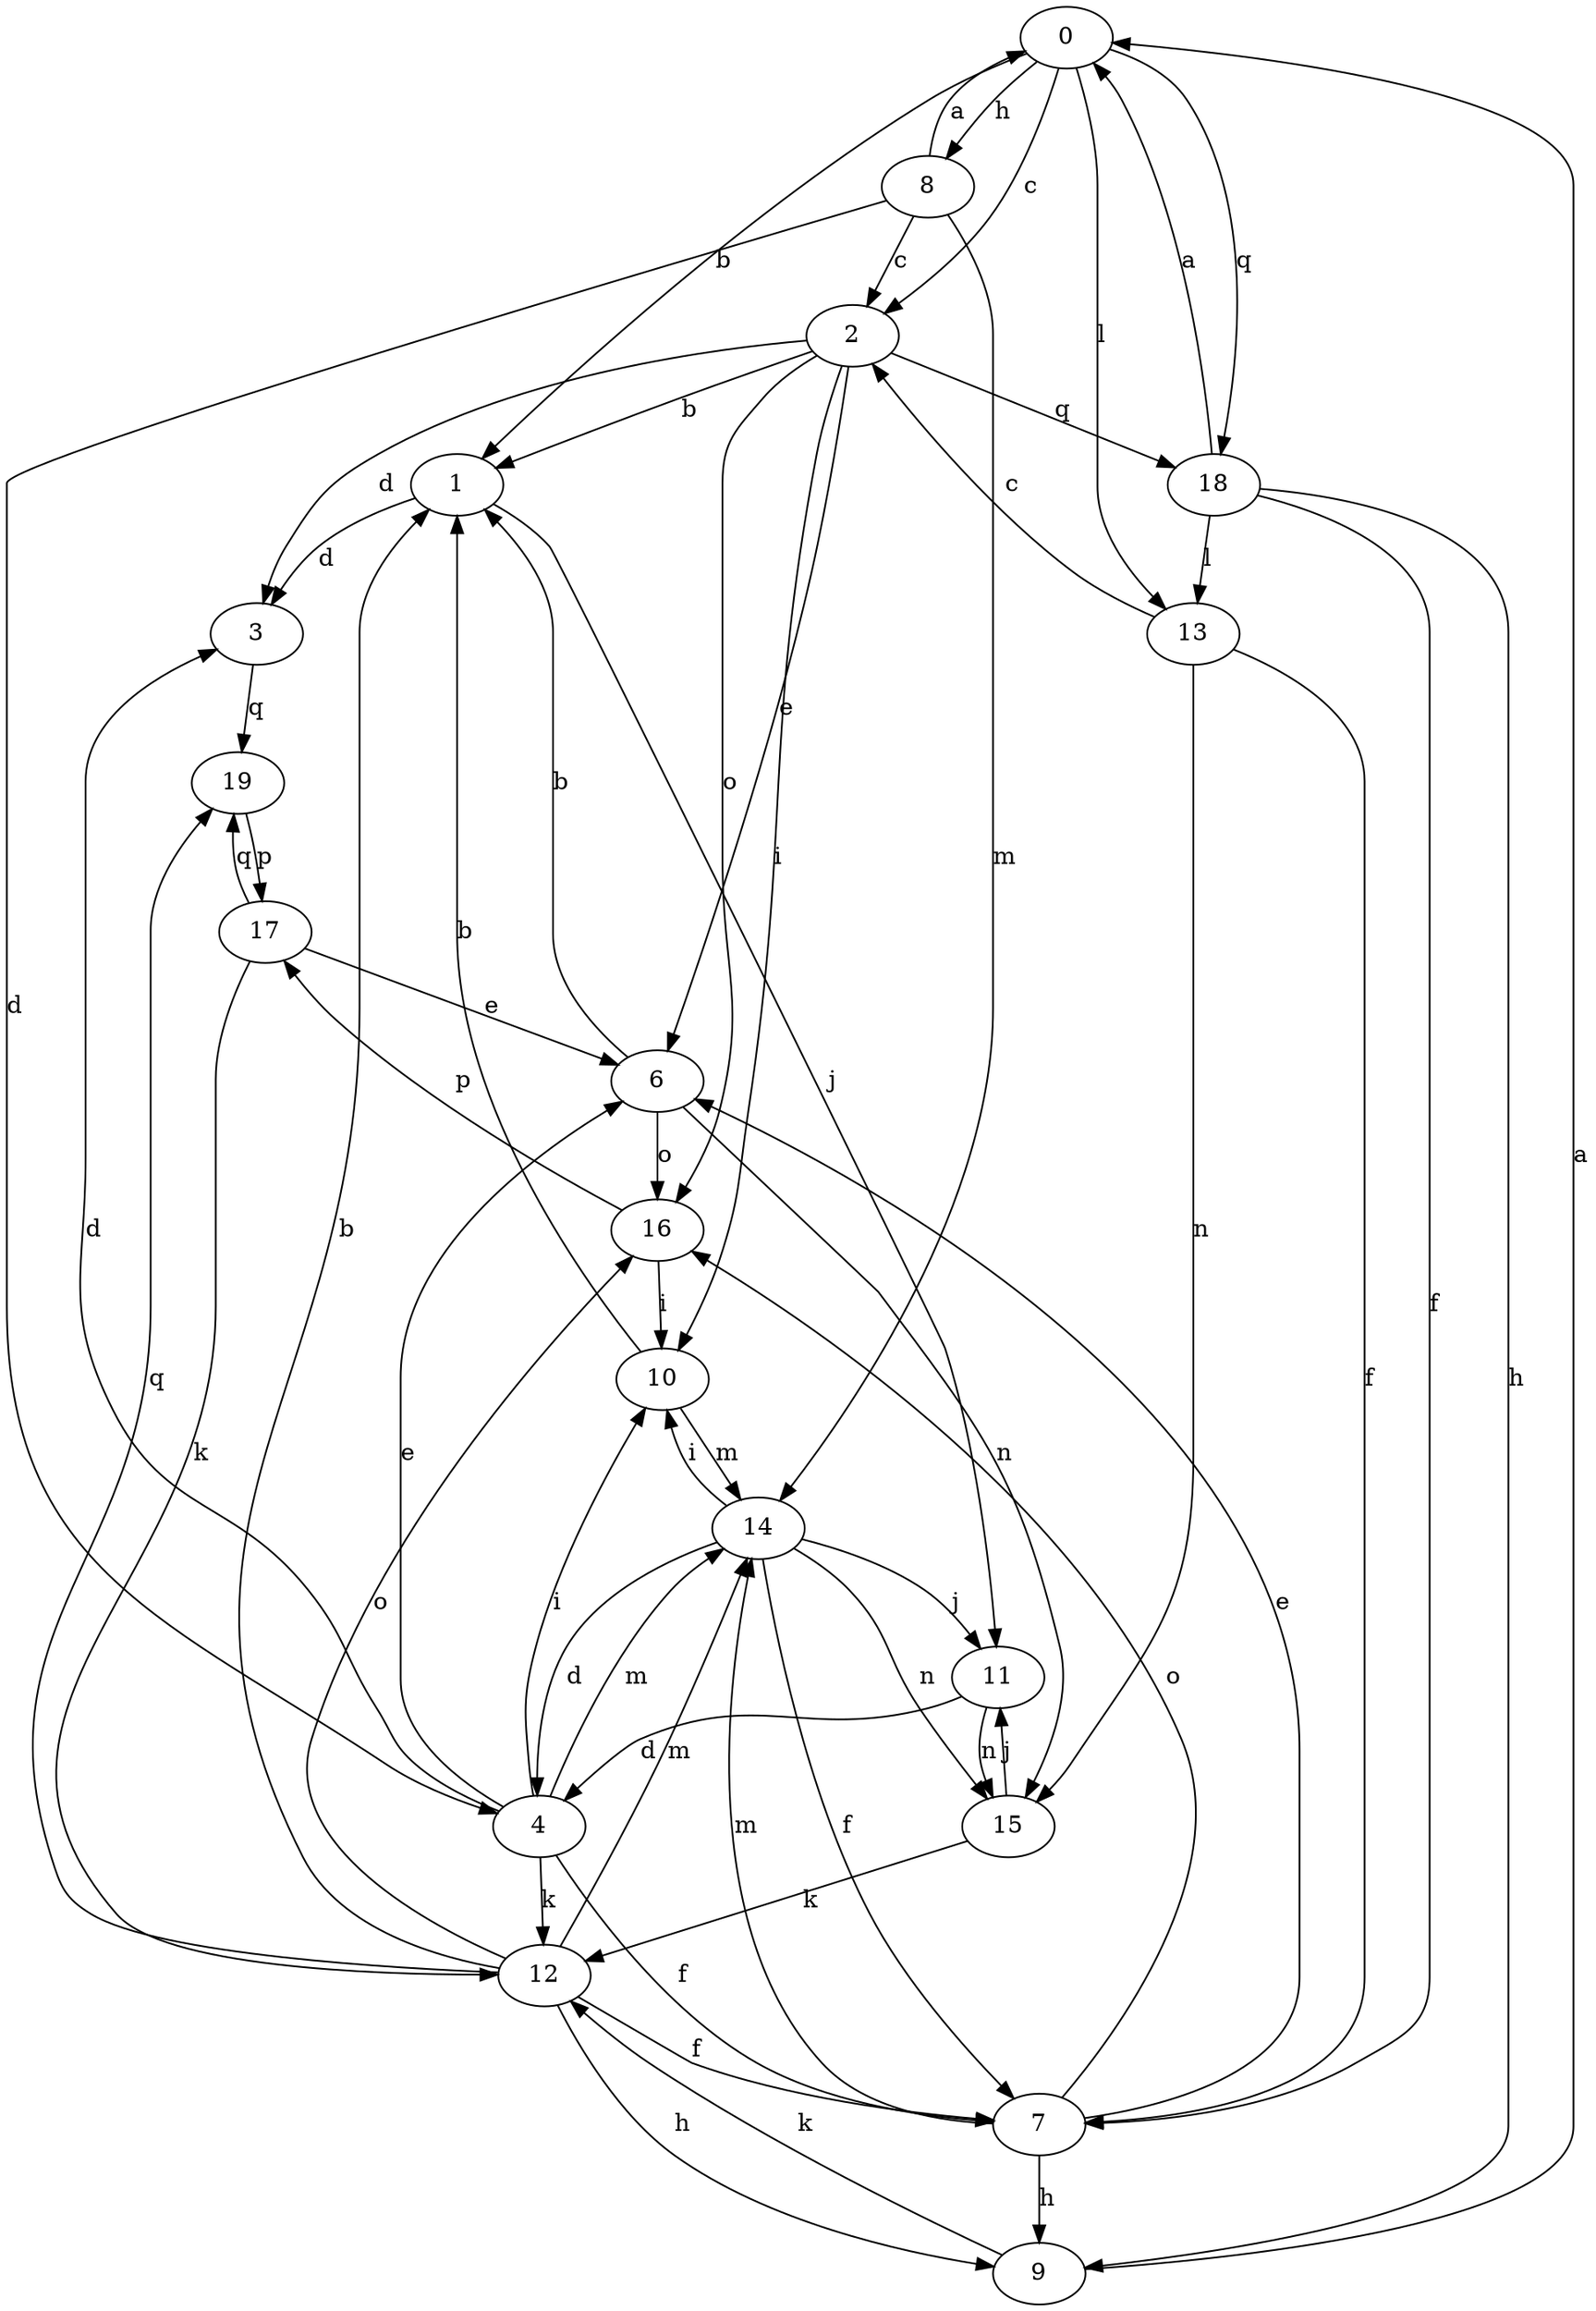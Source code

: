 strict digraph  {
0;
1;
2;
3;
4;
6;
7;
8;
9;
10;
11;
12;
13;
14;
15;
16;
17;
18;
19;
0 -> 1  [label=b];
0 -> 2  [label=c];
0 -> 8  [label=h];
0 -> 13  [label=l];
0 -> 18  [label=q];
1 -> 3  [label=d];
1 -> 11  [label=j];
2 -> 1  [label=b];
2 -> 3  [label=d];
2 -> 6  [label=e];
2 -> 10  [label=i];
2 -> 16  [label=o];
2 -> 18  [label=q];
3 -> 19  [label=q];
4 -> 3  [label=d];
4 -> 6  [label=e];
4 -> 7  [label=f];
4 -> 10  [label=i];
4 -> 12  [label=k];
4 -> 14  [label=m];
6 -> 1  [label=b];
6 -> 15  [label=n];
6 -> 16  [label=o];
7 -> 6  [label=e];
7 -> 9  [label=h];
7 -> 14  [label=m];
7 -> 16  [label=o];
8 -> 0  [label=a];
8 -> 2  [label=c];
8 -> 4  [label=d];
8 -> 14  [label=m];
9 -> 0  [label=a];
9 -> 12  [label=k];
10 -> 1  [label=b];
10 -> 14  [label=m];
11 -> 4  [label=d];
11 -> 15  [label=n];
12 -> 1  [label=b];
12 -> 7  [label=f];
12 -> 9  [label=h];
12 -> 14  [label=m];
12 -> 16  [label=o];
12 -> 19  [label=q];
13 -> 2  [label=c];
13 -> 7  [label=f];
13 -> 15  [label=n];
14 -> 4  [label=d];
14 -> 7  [label=f];
14 -> 10  [label=i];
14 -> 11  [label=j];
14 -> 15  [label=n];
15 -> 11  [label=j];
15 -> 12  [label=k];
16 -> 10  [label=i];
16 -> 17  [label=p];
17 -> 6  [label=e];
17 -> 12  [label=k];
17 -> 19  [label=q];
18 -> 0  [label=a];
18 -> 7  [label=f];
18 -> 9  [label=h];
18 -> 13  [label=l];
19 -> 17  [label=p];
}
